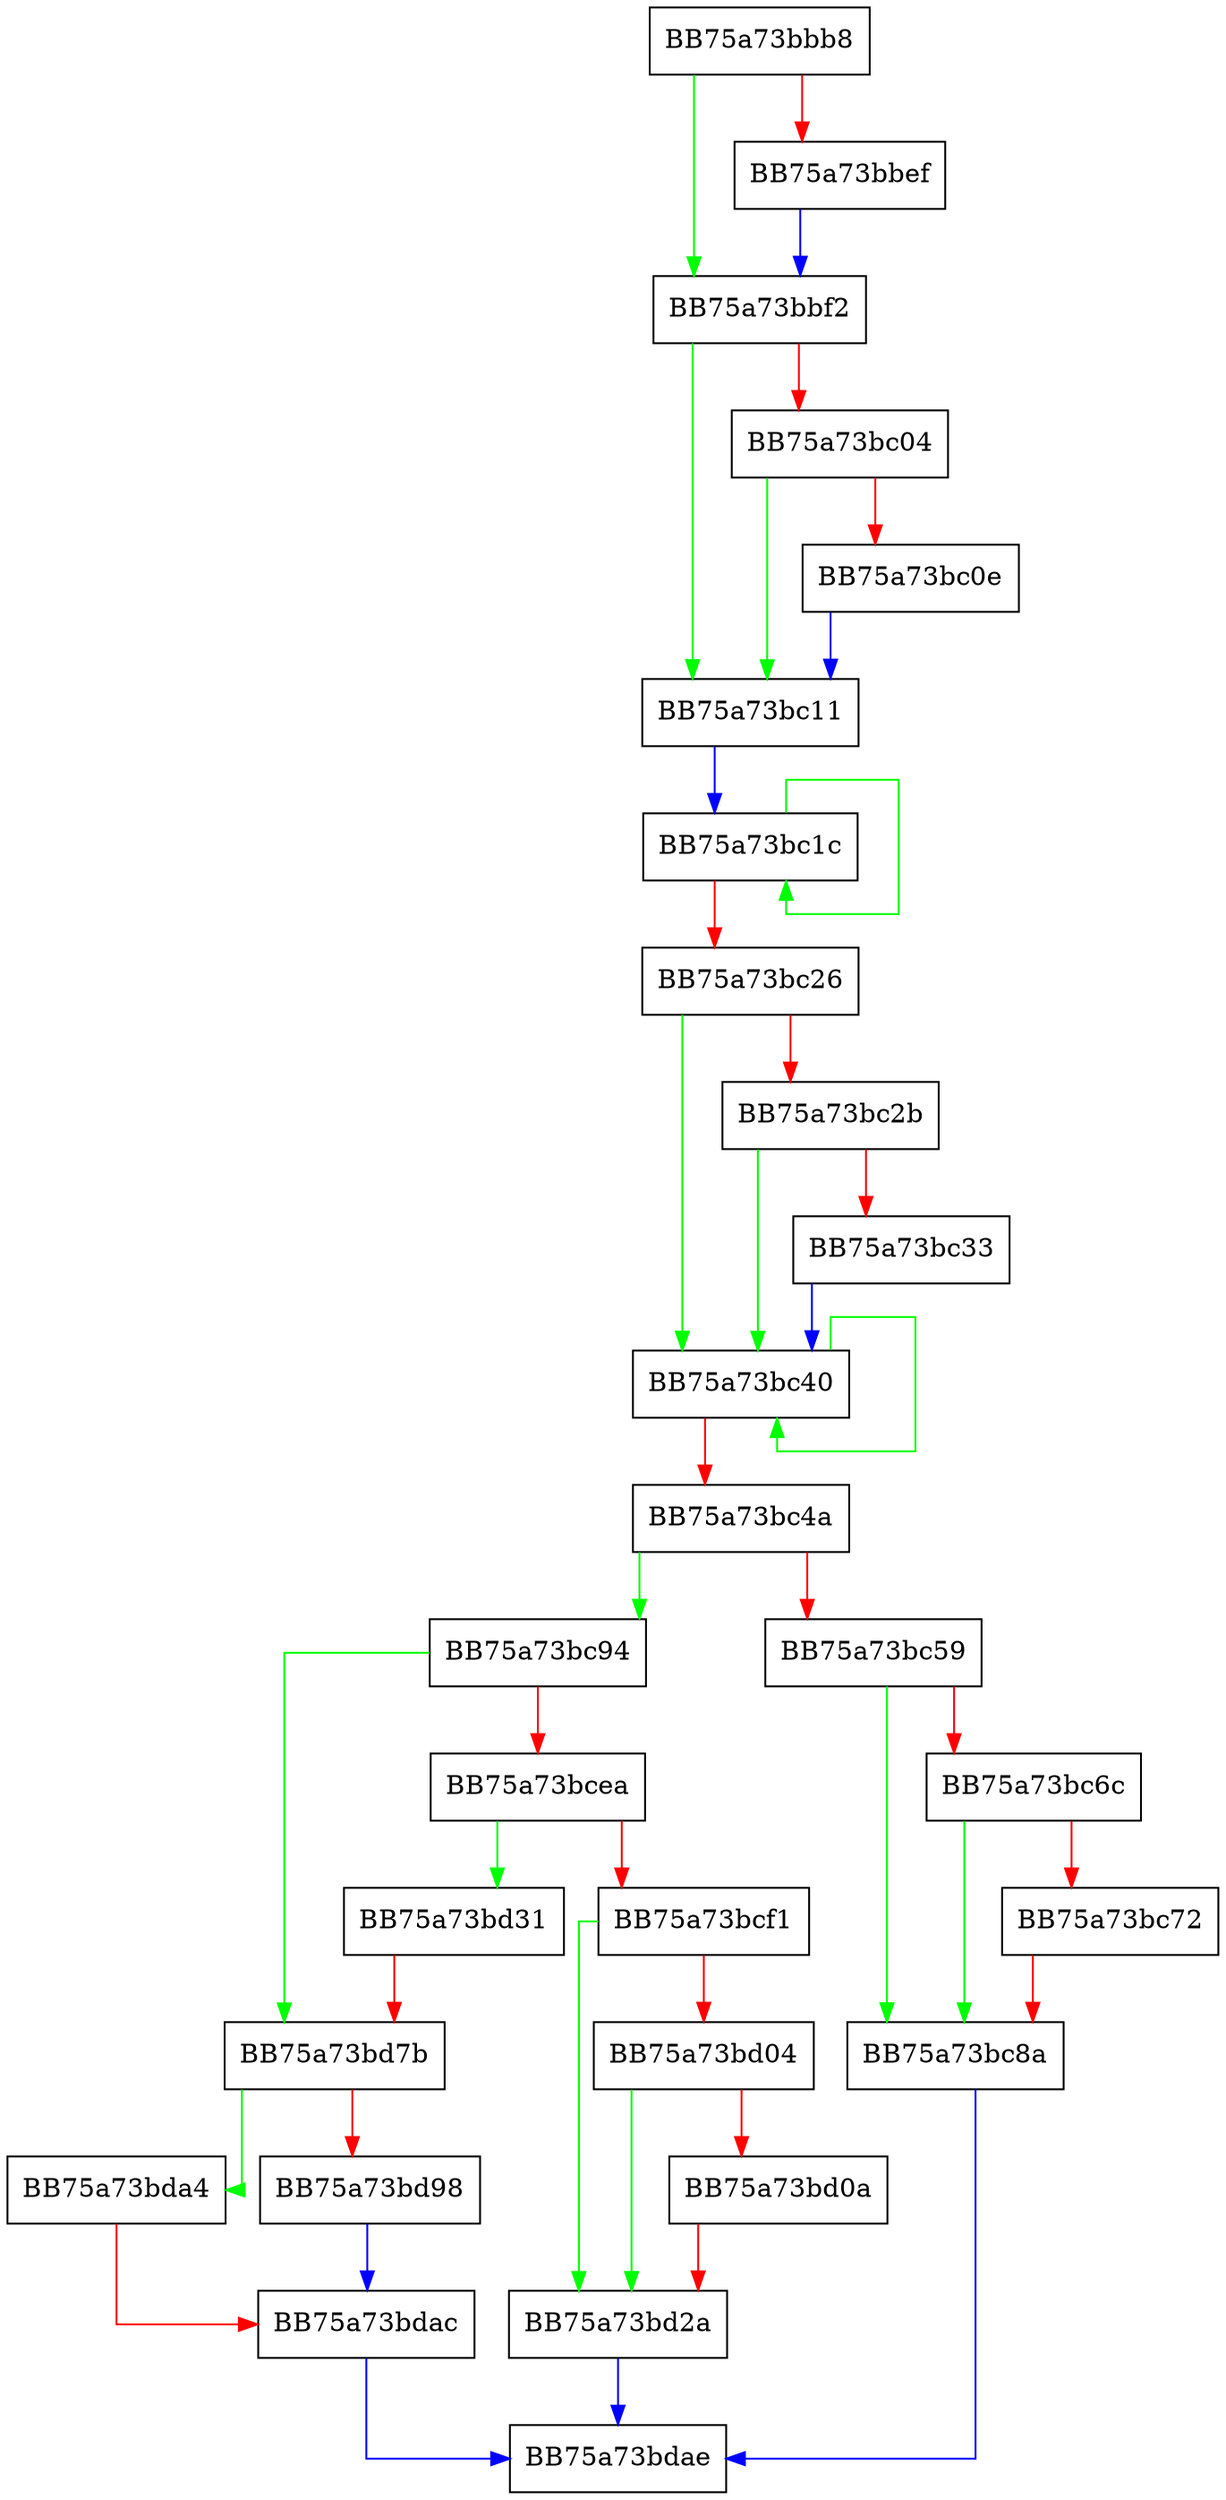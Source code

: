 digraph AddExcludedProcess {
  node [shape="box"];
  graph [splines=ortho];
  BB75a73bbb8 -> BB75a73bbf2 [color="green"];
  BB75a73bbb8 -> BB75a73bbef [color="red"];
  BB75a73bbef -> BB75a73bbf2 [color="blue"];
  BB75a73bbf2 -> BB75a73bc11 [color="green"];
  BB75a73bbf2 -> BB75a73bc04 [color="red"];
  BB75a73bc04 -> BB75a73bc11 [color="green"];
  BB75a73bc04 -> BB75a73bc0e [color="red"];
  BB75a73bc0e -> BB75a73bc11 [color="blue"];
  BB75a73bc11 -> BB75a73bc1c [color="blue"];
  BB75a73bc1c -> BB75a73bc1c [color="green"];
  BB75a73bc1c -> BB75a73bc26 [color="red"];
  BB75a73bc26 -> BB75a73bc40 [color="green"];
  BB75a73bc26 -> BB75a73bc2b [color="red"];
  BB75a73bc2b -> BB75a73bc40 [color="green"];
  BB75a73bc2b -> BB75a73bc33 [color="red"];
  BB75a73bc33 -> BB75a73bc40 [color="blue"];
  BB75a73bc40 -> BB75a73bc40 [color="green"];
  BB75a73bc40 -> BB75a73bc4a [color="red"];
  BB75a73bc4a -> BB75a73bc94 [color="green"];
  BB75a73bc4a -> BB75a73bc59 [color="red"];
  BB75a73bc59 -> BB75a73bc8a [color="green"];
  BB75a73bc59 -> BB75a73bc6c [color="red"];
  BB75a73bc6c -> BB75a73bc8a [color="green"];
  BB75a73bc6c -> BB75a73bc72 [color="red"];
  BB75a73bc72 -> BB75a73bc8a [color="red"];
  BB75a73bc8a -> BB75a73bdae [color="blue"];
  BB75a73bc94 -> BB75a73bd7b [color="green"];
  BB75a73bc94 -> BB75a73bcea [color="red"];
  BB75a73bcea -> BB75a73bd31 [color="green"];
  BB75a73bcea -> BB75a73bcf1 [color="red"];
  BB75a73bcf1 -> BB75a73bd2a [color="green"];
  BB75a73bcf1 -> BB75a73bd04 [color="red"];
  BB75a73bd04 -> BB75a73bd2a [color="green"];
  BB75a73bd04 -> BB75a73bd0a [color="red"];
  BB75a73bd0a -> BB75a73bd2a [color="red"];
  BB75a73bd2a -> BB75a73bdae [color="blue"];
  BB75a73bd31 -> BB75a73bd7b [color="red"];
  BB75a73bd7b -> BB75a73bda4 [color="green"];
  BB75a73bd7b -> BB75a73bd98 [color="red"];
  BB75a73bd98 -> BB75a73bdac [color="blue"];
  BB75a73bda4 -> BB75a73bdac [color="red"];
  BB75a73bdac -> BB75a73bdae [color="blue"];
}